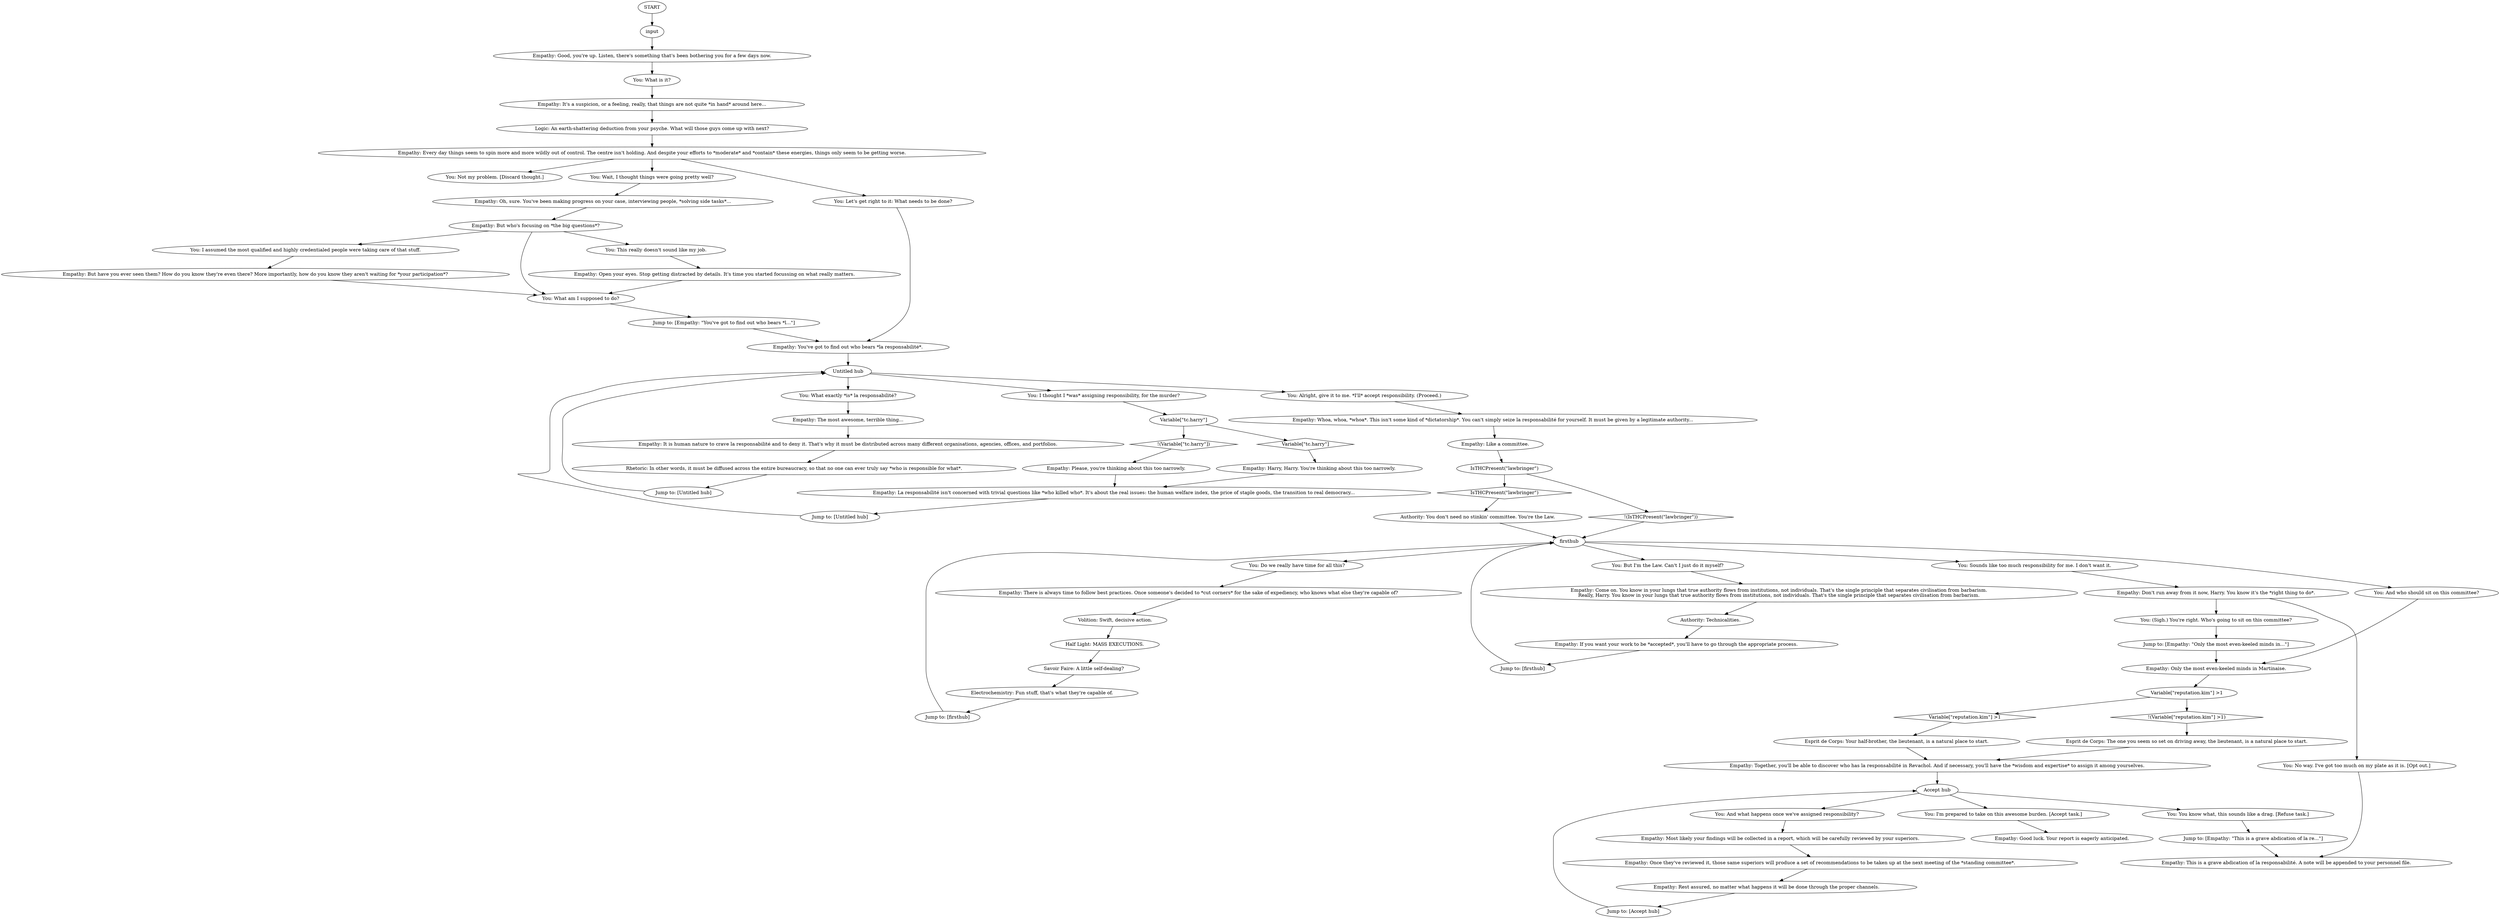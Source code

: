 # WHIRLING F2 ORB / Moralist Quest Initiation
# Empathy tells you it's time to take responsibility... by convening a committee to spread responsibility around.
# ==================================================
digraph G {
	  0 [label="START"];
	  1 [label="input"];
	  2 [label="Empathy: Good, you're up. Listen, there's something that's been bothering you for a few days now."];
	  3 [label="Empathy: It's a suspicion, or a feeling, really, that things are not quite *in hand* around here..."];
	  4 [label="Empathy: But who's focusing on *the big questions*?"];
	  5 [label="Empathy: But have you ever seen them? How do you know they're even there? More importantly, how do you know they aren't waiting for *your participation*?"];
	  6 [label="Jump to: [Empathy: \"Only the most even-keeled minds in...\"]"];
	  7 [label="You: Not my problem. [Discard thought.]"];
	  8 [label="Empathy: You've got to find out who bears *la responsabilité*."];
	  9 [label="You: I assumed the most qualified and highly credentialed people were taking care of that stuff."];
	  10 [label="Esprit de Corps: Your half-brother, the lieutenant, is a natural place to start."];
	  11 [label="Variable[\"tc.harry\"]"];
	  12 [label="Variable[\"tc.harry\"]", shape=diamond];
	  13 [label="!(Variable[\"tc.harry\"])", shape=diamond];
	  14 [label="Empathy: Every day things seem to spin more and more wildly out of control. The centre isn't holding. And despite your efforts to *moderate* and *contain* these energies, things only seem to be getting worse."];
	  15 [label="You: What am I supposed to do?"];
	  16 [label="Untitled hub"];
	  17 [label="You: No way. I've got too much on my plate as it is. [Opt out.]"];
	  18 [label="Empathy: Come on. You know in your lungs that true authority flows from institutions, not individuals. That's the single principle that separates civilisation from barbarism.\nReally, Harry. You know in your lungs that true authority flows from institutions, not individuals. That's the single principle that separates civilisation from barbarism."];
	  19 [label="Empathy: If you want your work to be *accepted*, you'll have to go through the appropriate process."];
	  20 [label="Esprit de Corps: The one you seem so set on driving away, the lieutenant, is a natural place to start."];
	  21 [label="Empathy: Oh, sure. You've been making progress on your case, interviewing people, *solving side tasks*..."];
	  22 [label="You: What exactly *is* la responsabilité?"];
	  23 [label="Empathy: La responsabilité isn't concerned with trivial questions like *who killed who*. It's about the real issues: the human welfare index, the price of staple goods, the transition to real democracy..."];
	  24 [label="Variable[\"reputation.kim\"] >1"];
	  25 [label="Variable[\"reputation.kim\"] >1", shape=diamond];
	  26 [label="!(Variable[\"reputation.kim\"] >1)", shape=diamond];
	  27 [label="Jump to: [Empathy: \"You've got to find out who bears *l...\"]"];
	  28 [label="You: I thought I *was* assigning responsibility, for the murder?"];
	  29 [label="IsTHCPresent(\"lawbringer\")"];
	  30 [label="IsTHCPresent(\"lawbringer\")", shape=diamond];
	  31 [label="!(IsTHCPresent(\"lawbringer\"))", shape=diamond];
	  32 [label="Empathy: Open your eyes. Stop getting distracted by details. It's time you started focussing on what really matters."];
	  33 [label="Empathy: Whoa, whoa, *whoa*. This isn't some kind of *dictatorship*. You can't simply seize la responsabilité for yourself. It must be given by a legitimate authority..."];
	  34 [label="You: And what happens once we've assigned responsibility?"];
	  35 [label="You: This really doesn't sound like my job."];
	  36 [label="You: Do we really have time for all this?"];
	  37 [label="Rhetoric: In other words, it must be diffused across the entire bureaucracy, so that no one can ever truly say *who is responsible for what*."];
	  38 [label="Authority: You don't need no stinkin' committee. You're the Law."];
	  39 [label="Authority: Technicalities."];
	  40 [label="Electrochemistry: Fun stuff, that's what they're capable of."];
	  41 [label="Half Light: MASS EXECUTIONS."];
	  42 [label="Savoir Faire: A little self-dealing?"];
	  43 [label="You: And who should sit on this committee?"];
	  44 [label="Empathy: Only the most even-keeled minds in Martinaise."];
	  45 [label="Empathy: Together, you'll be able to discover who has la responsabilité in Revachol. And if necessary, you'll have the *wisdom and expertise* to assign it among yourselves."];
	  46 [label="Empathy: Don't run away from it now, Harry. You know it's the *right thing to do*."];
	  47 [label="You: Alright, give it to me. *I'll* accept responsibility. (Proceed.)"];
	  48 [label="Accept hub"];
	  49 [label="Empathy: Rest assured, no matter what happens it will be done through the proper channels."];
	  50 [label="Jump to: [Accept hub]"];
	  51 [label="You: Wait, I thought things were going pretty well?"];
	  52 [label="You: But I'm the Law. Can't I just do it myself?"];
	  53 [label="You: Sounds like too much responsibility for me. I don't want it."];
	  54 [label="Jump to: [Empathy: \"This is a grave abdication of la re...\"]"];
	  55 [label="Empathy: It is human nature to crave la responsabilité and to deny it. That's why it must be distributed across many different organisations, agencies, offices, and portfolios."];
	  56 [label="Empathy: Most likely your findings will be collected in a report, which will be carefully reviewed by your superiors."];
	  57 [label="You: What is it?"];
	  58 [label="You: Let's get right to it: What needs to be done?"];
	  59 [label="Empathy: The most awesome, terrible thing..."];
	  60 [label="You: I'm prepared to take on this awesome burden. [Accept task.]"];
	  62 [label="Jump to: [firsthub]"];
	  63 [label="You: You know what, this sounds like a drag. [Refuse task.]"];
	  64 [label="Empathy: This is a grave abdication of la responsabilité. A note will be appended to your personnel file."];
	  65 [label="Empathy: Please, you're thinking about this too narrowly."];
	  66 [label="Jump to: [firsthub]"];
	  67 [label="Empathy: Harry, Harry. You're thinking about this too narrowly."];
	  68 [label="firsthub"];
	  69 [label="Empathy: Good luck. Your report is eagerly anticipated."];
	  70 [label="You: (Sigh.) You're right. Who's going to sit on this committee?"];
	  71 [label="Empathy: Like a committee."];
	  72 [label="Volition: Swift, decisive action."];
	  73 [label="Logic: An earth-shattering deduction from your psyche. What will those guys come up with next?"];
	  74 [label="Jump to: [Untitled hub]"];
	  75 [label="Empathy: There is always time to follow best practices. Once someone's decided to *cut corners* for the sake of expediency, who knows what else they're capable of?"];
	  76 [label="Empathy: Once they've reviewed it, those same superiors will produce a set of recommendations to be taken up at the next meeting of the *standing committee*."];
	  77 [label="Jump to: [Untitled hub]"];
	  0 -> 1
	  1 -> 2
	  2 -> 57
	  3 -> 73
	  4 -> 9
	  4 -> 35
	  4 -> 15
	  5 -> 15
	  6 -> 44
	  8 -> 16
	  9 -> 5
	  10 -> 45
	  11 -> 12
	  11 -> 13
	  12 -> 67
	  13 -> 65
	  14 -> 58
	  14 -> 51
	  14 -> 7
	  15 -> 27
	  16 -> 28
	  16 -> 22
	  16 -> 47
	  17 -> 64
	  18 -> 39
	  19 -> 66
	  20 -> 45
	  21 -> 4
	  22 -> 59
	  23 -> 77
	  24 -> 25
	  24 -> 26
	  25 -> 10
	  26 -> 20
	  27 -> 8
	  28 -> 11
	  29 -> 30
	  29 -> 31
	  30 -> 38
	  31 -> 68
	  32 -> 15
	  33 -> 71
	  34 -> 56
	  35 -> 32
	  36 -> 75
	  37 -> 74
	  38 -> 68
	  39 -> 19
	  40 -> 62
	  41 -> 42
	  42 -> 40
	  43 -> 44
	  44 -> 24
	  45 -> 48
	  46 -> 17
	  46 -> 70
	  47 -> 33
	  48 -> 34
	  48 -> 60
	  48 -> 63
	  49 -> 50
	  50 -> 48
	  51 -> 21
	  52 -> 18
	  53 -> 46
	  54 -> 64
	  55 -> 37
	  56 -> 76
	  57 -> 3
	  58 -> 8
	  59 -> 55
	  60 -> 69
	  62 -> 68
	  63 -> 54
	  65 -> 23
	  66 -> 68
	  67 -> 23
	  68 -> 43
	  68 -> 52
	  68 -> 53
	  68 -> 36
	  70 -> 6
	  71 -> 29
	  72 -> 41
	  73 -> 14
	  74 -> 16
	  75 -> 72
	  76 -> 49
	  77 -> 16
}

